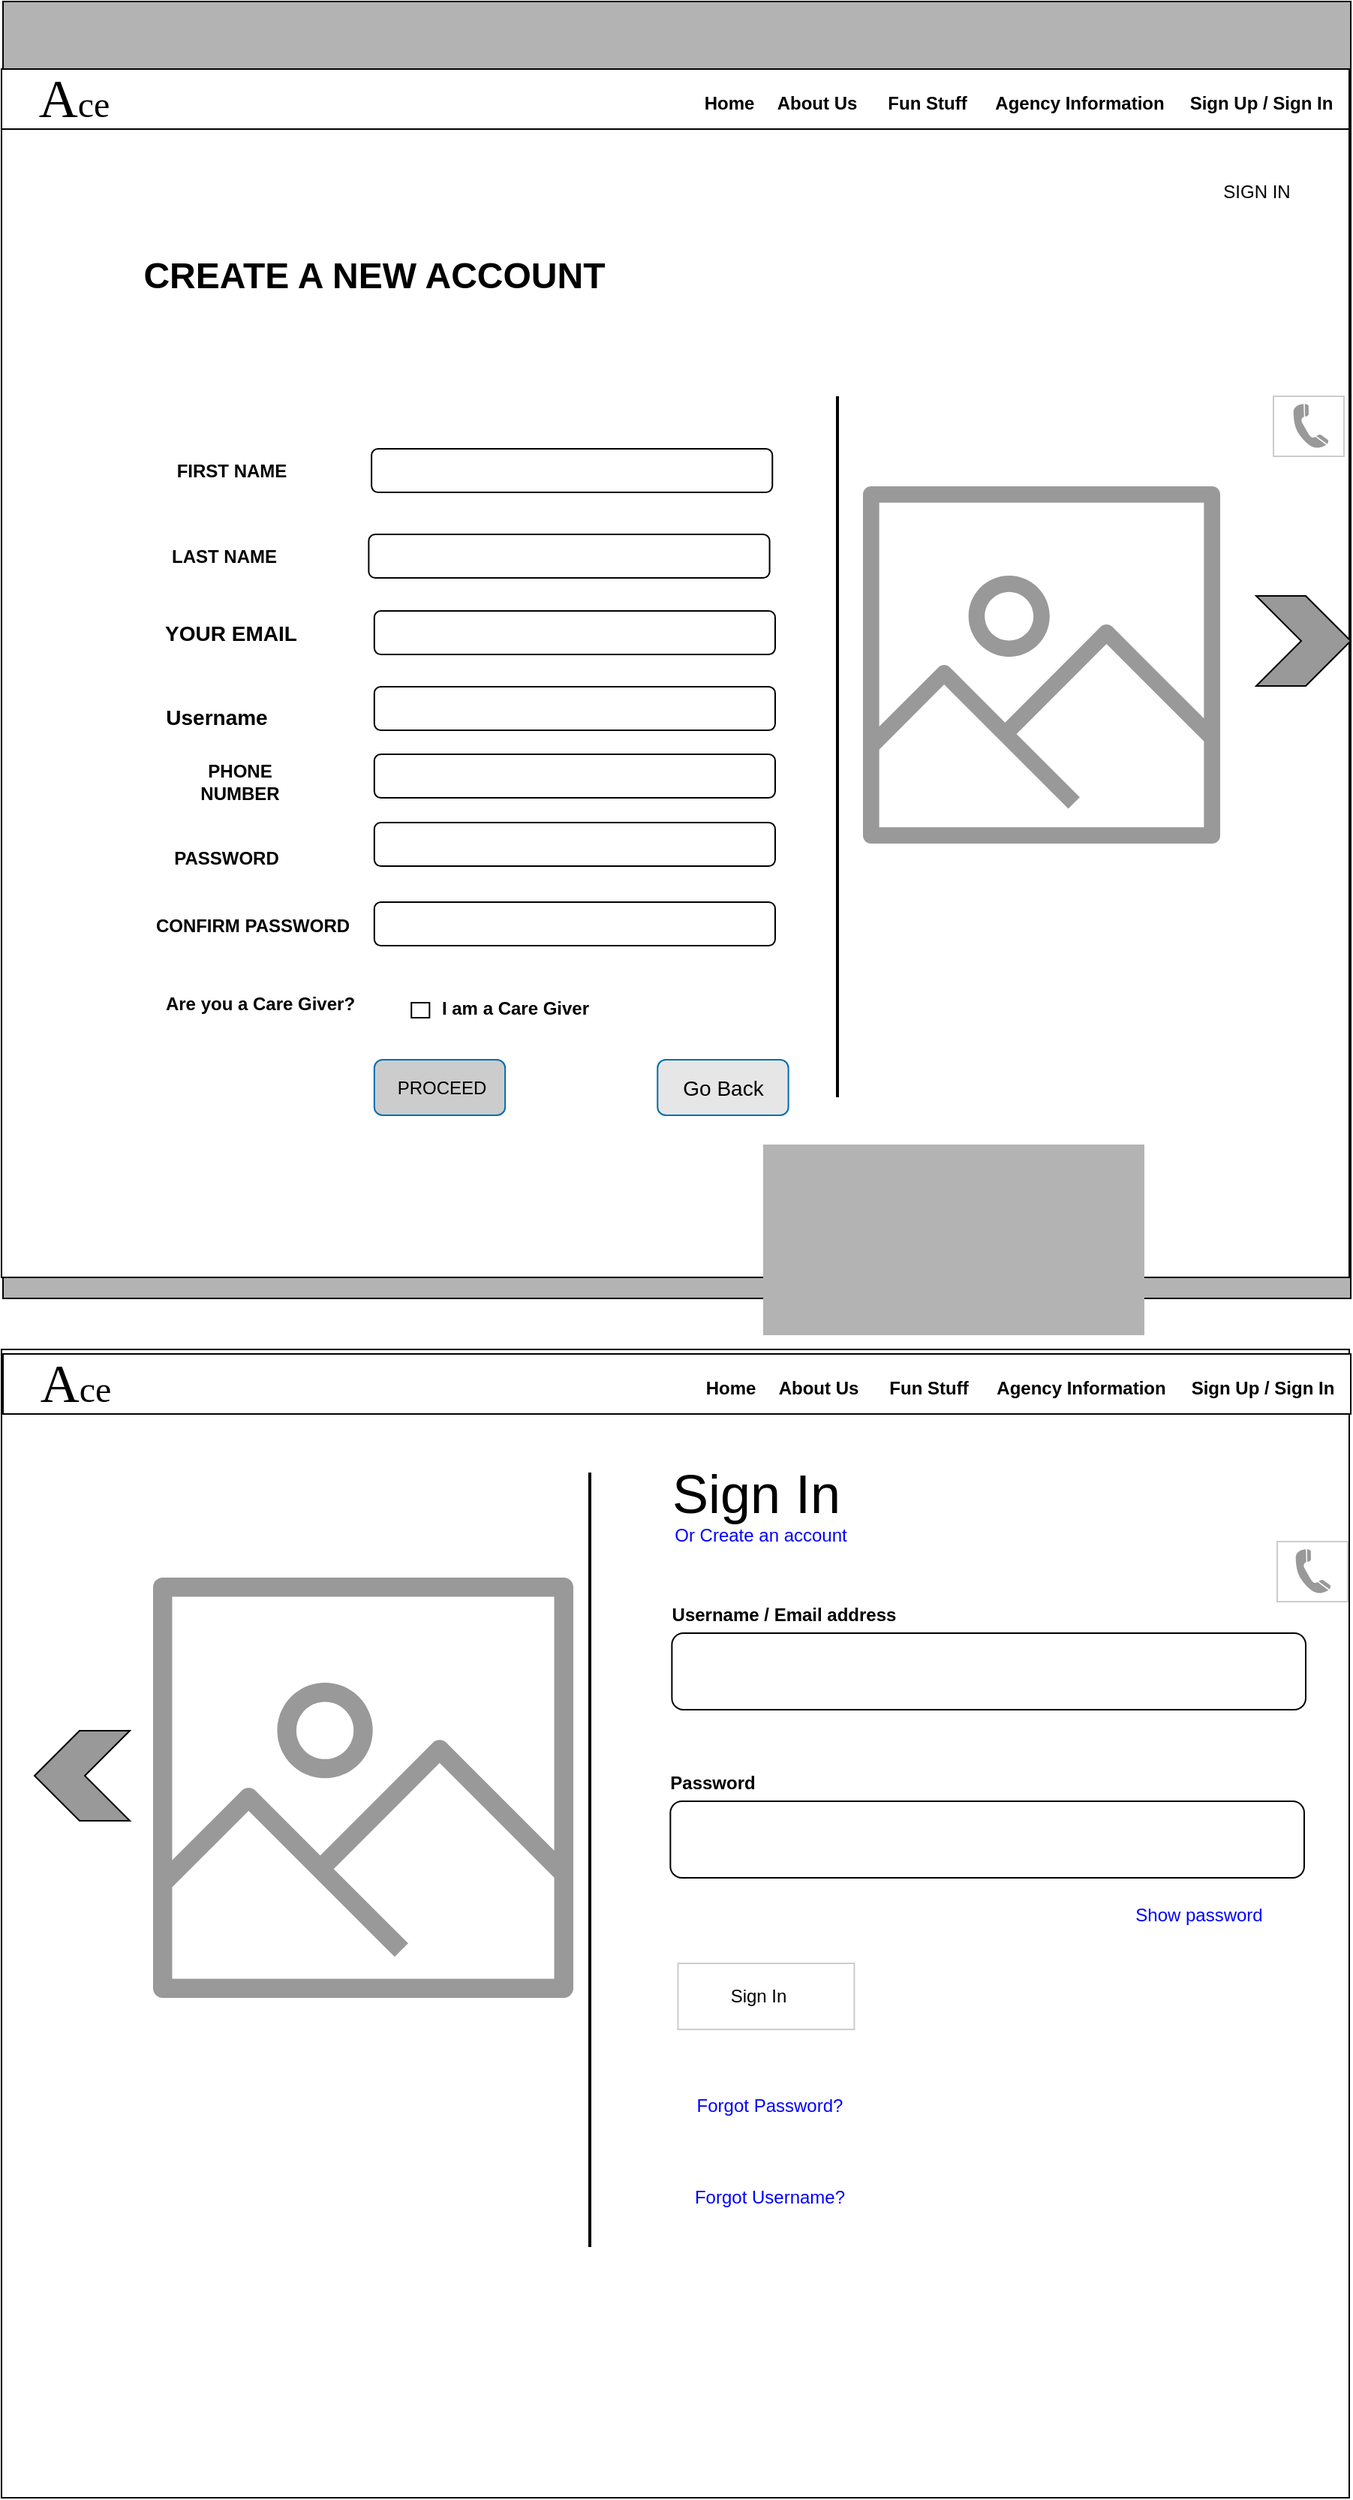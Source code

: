 <mxfile version="13.6.2" type="github">
  <diagram id="_t2A-_-KldA0Skmzdmog" name="Page-1">
    <mxGraphModel dx="1183" dy="1746" grid="0" gridSize="10" guides="1" tooltips="1" connect="1" arrows="1" fold="1" page="1" pageScale="1" pageWidth="850" pageHeight="1100" math="0" shadow="0">
      <root>
        <mxCell id="0" />
        <mxCell id="1" parent="0" />
        <mxCell id="kXg5C5y5iRPHgZZ98RsH-56" value="" style="rounded=0;whiteSpace=wrap;html=1;fillColor=#FFFFFF;" parent="1" vertex="1">
          <mxGeometry x="150" y="-172" width="898" height="765" as="geometry" />
        </mxCell>
        <mxCell id="kXg5C5y5iRPHgZZ98RsH-3" value="" style="rounded=0;whiteSpace=wrap;html=1;fillColor=#B3B3B3;" parent="1" vertex="1">
          <mxGeometry x="151" y="-1070" width="898" height="864" as="geometry" />
        </mxCell>
        <mxCell id="kXg5C5y5iRPHgZZ98RsH-5" value="" style="rounded=0;whiteSpace=wrap;html=1;fillColor=#FFFFFF;" parent="1" vertex="1">
          <mxGeometry x="150" y="-985" width="898" height="765" as="geometry" />
        </mxCell>
        <mxCell id="kXg5C5y5iRPHgZZ98RsH-45" value="SIGN IN" style="text;html=1;strokeColor=none;fillColor=none;align=center;verticalAlign=middle;whiteSpace=wrap;rounded=0;" parent="1" vertex="1">
          <mxGeometry x="960" y="-953.5" width="53" height="20" as="geometry" />
        </mxCell>
        <mxCell id="2BnCc7chY5cuEa0IheuL-11" value="" style="group" vertex="1" connectable="0" parent="1">
          <mxGeometry x="212" y="-897" width="750" height="569" as="geometry" />
        </mxCell>
        <mxCell id="kXg5C5y5iRPHgZZ98RsH-16" value="&lt;font style=&quot;font-size: 24px&quot;&gt;&lt;b&gt;CREATE A NEW ACCOUNT&lt;/b&gt;&lt;/font&gt;" style="text;html=1;strokeColor=none;fillColor=none;align=center;verticalAlign=middle;whiteSpace=wrap;rounded=0;" parent="2BnCc7chY5cuEa0IheuL-11" vertex="1">
          <mxGeometry width="372.81" height="20" as="geometry" />
        </mxCell>
        <mxCell id="kXg5C5y5iRPHgZZ98RsH-18" value="" style="rounded=1;whiteSpace=wrap;html=1;fillColor=#FFFFFF;" parent="2BnCc7chY5cuEa0IheuL-11" vertex="1">
          <mxGeometry x="184.55" y="125" width="267.088" height="29" as="geometry" />
        </mxCell>
        <mxCell id="kXg5C5y5iRPHgZZ98RsH-19" value="" style="rounded=1;whiteSpace=wrap;html=1;fillColor=#FFFFFF;" parent="2BnCc7chY5cuEa0IheuL-11" vertex="1">
          <mxGeometry x="182.696" y="182" width="267.088" height="29" as="geometry" />
        </mxCell>
        <mxCell id="kXg5C5y5iRPHgZZ98RsH-20" value="" style="rounded=1;whiteSpace=wrap;html=1;fillColor=#FFFFFF;" parent="2BnCc7chY5cuEa0IheuL-11" vertex="1">
          <mxGeometry x="186.405" y="233" width="267.088" height="29" as="geometry" />
        </mxCell>
        <mxCell id="kXg5C5y5iRPHgZZ98RsH-21" value="" style="rounded=1;whiteSpace=wrap;html=1;fillColor=#FFFFFF;" parent="2BnCc7chY5cuEa0IheuL-11" vertex="1">
          <mxGeometry x="186.405" y="328.5" width="267.088" height="29" as="geometry" />
        </mxCell>
        <mxCell id="kXg5C5y5iRPHgZZ98RsH-22" value="" style="rounded=1;whiteSpace=wrap;html=1;fillColor=#FFFFFF;" parent="2BnCc7chY5cuEa0IheuL-11" vertex="1">
          <mxGeometry x="186.405" y="374" width="267.088" height="29" as="geometry" />
        </mxCell>
        <mxCell id="kXg5C5y5iRPHgZZ98RsH-23" value="" style="rounded=1;whiteSpace=wrap;html=1;fillColor=#FFFFFF;" parent="2BnCc7chY5cuEa0IheuL-11" vertex="1">
          <mxGeometry x="186.405" y="427" width="267.088" height="29" as="geometry" />
        </mxCell>
        <mxCell id="kXg5C5y5iRPHgZZ98RsH-24" value="FIRST NAME" style="text;html=1;strokeColor=none;fillColor=none;align=center;verticalAlign=middle;whiteSpace=wrap;rounded=0;fontStyle=1" parent="2BnCc7chY5cuEa0IheuL-11" vertex="1">
          <mxGeometry x="30.604" y="129.25" width="121.488" height="20.5" as="geometry" />
        </mxCell>
        <mxCell id="kXg5C5y5iRPHgZZ98RsH-25" value="LAST NAME" style="text;html=1;strokeColor=none;fillColor=none;align=center;verticalAlign=middle;whiteSpace=wrap;rounded=0;fontStyle=1" parent="2BnCc7chY5cuEa0IheuL-11" vertex="1">
          <mxGeometry x="50.079" y="186.25" width="73.264" height="20.5" as="geometry" />
        </mxCell>
        <mxCell id="kXg5C5y5iRPHgZZ98RsH-26" value="&lt;font style=&quot;font-size: 14px&quot;&gt;YOUR EMAIL&lt;/font&gt;" style="text;html=1;strokeColor=none;fillColor=none;align=center;verticalAlign=middle;whiteSpace=wrap;rounded=0;fontStyle=1" parent="2BnCc7chY5cuEa0IheuL-11" vertex="1">
          <mxGeometry x="46.369" y="237.25" width="89.957" height="20.5" as="geometry" />
        </mxCell>
        <mxCell id="kXg5C5y5iRPHgZZ98RsH-27" value="PHONE NUMBER" style="text;html=1;strokeColor=none;fillColor=none;align=center;verticalAlign=middle;whiteSpace=wrap;rounded=0;fontStyle=1" parent="2BnCc7chY5cuEa0IheuL-11" vertex="1">
          <mxGeometry x="50.079" y="337" width="93.666" height="20.5" as="geometry" />
        </mxCell>
        <mxCell id="kXg5C5y5iRPHgZZ98RsH-28" value="PASSWORD" style="text;html=1;strokeColor=none;fillColor=none;align=center;verticalAlign=middle;whiteSpace=wrap;rounded=0;fontStyle=1" parent="2BnCc7chY5cuEa0IheuL-11" vertex="1">
          <mxGeometry x="50.079" y="388" width="76.046" height="20.5" as="geometry" />
        </mxCell>
        <mxCell id="kXg5C5y5iRPHgZZ98RsH-29" value="CONFIRM PASSWORD" style="text;html=1;strokeColor=none;fillColor=none;align=center;verticalAlign=middle;whiteSpace=wrap;rounded=0;fontStyle=1" parent="2BnCc7chY5cuEa0IheuL-11" vertex="1">
          <mxGeometry x="34" y="433" width="143.13" height="20.5" as="geometry" />
        </mxCell>
        <mxCell id="kXg5C5y5iRPHgZZ98RsH-33" value="" style="rounded=1;whiteSpace=wrap;html=1;fillColor=#FFFFFF;arcSize=0;" parent="2BnCc7chY5cuEa0IheuL-11" vertex="1">
          <mxGeometry x="211.115" y="494" width="12.056" height="10" as="geometry" />
        </mxCell>
        <mxCell id="kXg5C5y5iRPHgZZ98RsH-39" value="" style="rounded=1;whiteSpace=wrap;html=1;strokeColor=#006EAF;fontColor=#ffffff;fillColor=#CCCCCC;" parent="2BnCc7chY5cuEa0IheuL-11" vertex="1">
          <mxGeometry x="186.405" y="532" width="87.175" height="37" as="geometry" />
        </mxCell>
        <mxCell id="kXg5C5y5iRPHgZZ98RsH-40" value="PROCEED" style="text;html=1;strokeColor=none;fillColor=none;align=center;verticalAlign=middle;whiteSpace=wrap;rounded=0;" parent="2BnCc7chY5cuEa0IheuL-11" vertex="1">
          <mxGeometry x="213.299" y="540.5" width="37.096" height="20" as="geometry" />
        </mxCell>
        <mxCell id="jn8CqBZBCgoaTjJ1yERz-1" value="" style="rounded=1;whiteSpace=wrap;html=1;strokeColor=#006EAF;fontColor=#ffffff;fillColor=#E6E6E6;" parent="2BnCc7chY5cuEa0IheuL-11" vertex="1">
          <mxGeometry x="375.129" y="532" width="87.175" height="37" as="geometry" />
        </mxCell>
        <mxCell id="jn8CqBZBCgoaTjJ1yERz-2" value="&lt;font style=&quot;font-size: 14px&quot;&gt;Go Back&lt;/font&gt;" style="text;html=1;strokeColor=none;fillColor=none;align=center;verticalAlign=middle;whiteSpace=wrap;rounded=0;" parent="2BnCc7chY5cuEa0IheuL-11" vertex="1">
          <mxGeometry x="389.503" y="540.5" width="58.425" height="20" as="geometry" />
        </mxCell>
        <mxCell id="jn8CqBZBCgoaTjJ1yERz-3" value="&lt;font style=&quot;font-size: 14px&quot;&gt;Username&lt;/font&gt;" style="text;html=1;strokeColor=none;fillColor=none;align=center;verticalAlign=middle;whiteSpace=wrap;rounded=0;fontStyle=1" parent="2BnCc7chY5cuEa0IheuL-11" vertex="1">
          <mxGeometry x="39.878" y="294" width="83.465" height="20.5" as="geometry" />
        </mxCell>
        <mxCell id="jn8CqBZBCgoaTjJ1yERz-4" value="" style="rounded=1;whiteSpace=wrap;html=1;fillColor=#FFFFFF;" parent="2BnCc7chY5cuEa0IheuL-11" vertex="1">
          <mxGeometry x="186.405" y="283.5" width="267.088" height="29" as="geometry" />
        </mxCell>
        <mxCell id="2BnCc7chY5cuEa0IheuL-15" value="" style="outlineConnect=0;fontColor=#232F3E;gradientColor=none;strokeColor=none;dashed=0;verticalLabelPosition=bottom;verticalAlign=top;align=center;html=1;fontSize=12;fontStyle=0;aspect=fixed;pointerEvents=1;shape=mxgraph.aws4.container_registry_image;fillColor=#999999;" vertex="1" parent="2BnCc7chY5cuEa0IheuL-11">
          <mxGeometry x="512" y="150" width="238" height="238" as="geometry" />
        </mxCell>
        <mxCell id="2BnCc7chY5cuEa0IheuL-14" value="" style="line;strokeWidth=2;direction=south;html=1;" vertex="1" parent="1">
          <mxGeometry x="702" y="-807" width="10" height="467" as="geometry" />
        </mxCell>
        <mxCell id="2BnCc7chY5cuEa0IheuL-16" value="" style="html=1;shadow=0;dashed=0;align=center;verticalAlign=middle;shape=mxgraph.arrows2.arrow;dy=0;dx=30;notch=30;fillColor=#999999;" vertex="1" parent="1">
          <mxGeometry x="986" y="-674" width="63" height="60" as="geometry" />
        </mxCell>
        <mxCell id="2BnCc7chY5cuEa0IheuL-20" value="" style="group" vertex="1" connectable="0" parent="1">
          <mxGeometry x="542" y="-86" width="477" height="489" as="geometry" />
        </mxCell>
        <mxCell id="2BnCc7chY5cuEa0IheuL-21" value="&lt;font style=&quot;font-size: 36px&quot;&gt;Sign In&lt;/font&gt;" style="text;html=1;strokeColor=none;fillColor=none;align=center;verticalAlign=middle;whiteSpace=wrap;rounded=0;" vertex="1" parent="2BnCc7chY5cuEa0IheuL-20">
          <mxGeometry x="37" width="147.86" height="20" as="geometry" />
        </mxCell>
        <mxCell id="2BnCc7chY5cuEa0IheuL-22" value="" style="group" vertex="1" connectable="0" parent="2BnCc7chY5cuEa0IheuL-20">
          <mxGeometry x="25.318" y="28" width="451.682" height="461" as="geometry" />
        </mxCell>
        <mxCell id="2BnCc7chY5cuEa0IheuL-23" value="" style="rounded=1;whiteSpace=wrap;html=1;fillColor=#FFFFFF;" vertex="1" parent="2BnCc7chY5cuEa0IheuL-22">
          <mxGeometry x="29.369" y="75" width="422.312" height="51" as="geometry" />
        </mxCell>
        <mxCell id="2BnCc7chY5cuEa0IheuL-24" value="&lt;font color=&quot;#0000ff&quot;&gt;Or Create an account&lt;/font&gt;" style="text;html=1;strokeColor=none;fillColor=none;align=center;verticalAlign=middle;whiteSpace=wrap;rounded=0;" vertex="1" parent="2BnCc7chY5cuEa0IheuL-22">
          <mxGeometry x="22.28" width="131.656" height="20" as="geometry" />
        </mxCell>
        <mxCell id="2BnCc7chY5cuEa0IheuL-25" value="&lt;b&gt;Username / Email address&lt;/b&gt;" style="text;html=1;strokeColor=none;fillColor=none;align=center;verticalAlign=middle;whiteSpace=wrap;rounded=0;" vertex="1" parent="2BnCc7chY5cuEa0IheuL-22">
          <mxGeometry y="53" width="208.624" height="20" as="geometry" />
        </mxCell>
        <mxCell id="2BnCc7chY5cuEa0IheuL-26" value="" style="rounded=1;whiteSpace=wrap;html=1;fillColor=#FFFFFF;" vertex="1" parent="2BnCc7chY5cuEa0IheuL-22">
          <mxGeometry x="28.357" y="187" width="422.312" height="51" as="geometry" />
        </mxCell>
        <mxCell id="2BnCc7chY5cuEa0IheuL-27" value="&lt;b&gt;Password&lt;/b&gt;" style="text;html=1;strokeColor=none;fillColor=none;align=center;verticalAlign=middle;whiteSpace=wrap;rounded=0;" vertex="1" parent="2BnCc7chY5cuEa0IheuL-22">
          <mxGeometry x="29.369" y="165" width="53.675" height="20" as="geometry" />
        </mxCell>
        <mxCell id="2BnCc7chY5cuEa0IheuL-28" value="" style="rounded=0;whiteSpace=wrap;html=1;fontColor=#ffffff;strokeColor=#CCCCCC;" vertex="1" parent="2BnCc7chY5cuEa0IheuL-22">
          <mxGeometry x="33.42" y="295" width="117.478" height="44" as="geometry" />
        </mxCell>
        <mxCell id="2BnCc7chY5cuEa0IheuL-29" value="Sign In" style="text;html=1;strokeColor=none;fillColor=none;align=center;verticalAlign=middle;whiteSpace=wrap;rounded=0;" vertex="1" parent="2BnCc7chY5cuEa0IheuL-22">
          <mxGeometry x="53.675" y="307" width="66.841" height="20" as="geometry" />
        </mxCell>
        <mxCell id="2BnCc7chY5cuEa0IheuL-30" value="&lt;font color=&quot;#0000ff&quot;&gt;Forgot Username?&lt;/font&gt;" style="text;html=1;strokeColor=none;fillColor=none;align=center;verticalAlign=middle;whiteSpace=wrap;rounded=0;" vertex="1" parent="2BnCc7chY5cuEa0IheuL-22">
          <mxGeometry x="28.357" y="441" width="131.656" height="20" as="geometry" />
        </mxCell>
        <mxCell id="2BnCc7chY5cuEa0IheuL-31" value="&lt;font color=&quot;#0000ff&quot;&gt;Forgot Password?&lt;/font&gt;" style="text;html=1;strokeColor=none;fillColor=none;align=center;verticalAlign=middle;whiteSpace=wrap;rounded=0;" vertex="1" parent="2BnCc7chY5cuEa0IheuL-22">
          <mxGeometry x="28.357" y="380" width="131.656" height="20" as="geometry" />
        </mxCell>
        <mxCell id="2BnCc7chY5cuEa0IheuL-32" value="&lt;font color=&quot;#0000ff&quot;&gt;Show password&lt;/font&gt;" style="text;html=1;strokeColor=none;fillColor=none;align=center;verticalAlign=middle;whiteSpace=wrap;rounded=0;" vertex="1" parent="2BnCc7chY5cuEa0IheuL-22">
          <mxGeometry x="314.962" y="253" width="131.656" height="20" as="geometry" />
        </mxCell>
        <mxCell id="2BnCc7chY5cuEa0IheuL-33" value="" style="line;strokeWidth=2;direction=south;html=1;" vertex="1" parent="1">
          <mxGeometry x="537" y="-90" width="10" height="516" as="geometry" />
        </mxCell>
        <mxCell id="2BnCc7chY5cuEa0IheuL-58" value="" style="outlineConnect=0;fontColor=#232F3E;gradientColor=none;strokeColor=none;dashed=0;verticalLabelPosition=bottom;verticalAlign=top;align=center;html=1;fontSize=12;fontStyle=0;aspect=fixed;pointerEvents=1;shape=mxgraph.aws4.container_registry_image;fillColor=#999999;" vertex="1" parent="1">
          <mxGeometry x="251" y="-20" width="280" height="280" as="geometry" />
        </mxCell>
        <mxCell id="2BnCc7chY5cuEa0IheuL-59" value="" style="html=1;shadow=0;dashed=0;align=center;verticalAlign=middle;shape=mxgraph.arrows2.arrow;dy=0;dx=30;notch=30;fillColor=#999999;direction=west;" vertex="1" parent="1">
          <mxGeometry x="172" y="82" width="63.5" height="60" as="geometry" />
        </mxCell>
        <mxCell id="2BnCc7chY5cuEa0IheuL-60" value="" style="group" vertex="1" connectable="0" parent="1">
          <mxGeometry x="150" y="-1025" width="898" height="40" as="geometry" />
        </mxCell>
        <mxCell id="2BnCc7chY5cuEa0IheuL-1" value="" style="group" vertex="1" connectable="0" parent="2BnCc7chY5cuEa0IheuL-60">
          <mxGeometry width="898" height="40" as="geometry" />
        </mxCell>
        <mxCell id="kXg5C5y5iRPHgZZ98RsH-46" value="" style="rounded=0;whiteSpace=wrap;html=1;fillColor=#FFFFFF;" parent="2BnCc7chY5cuEa0IheuL-1" vertex="1">
          <mxGeometry width="898" height="40" as="geometry" />
        </mxCell>
        <mxCell id="kXg5C5y5iRPHgZZ98RsH-49" value="&lt;font style=&quot;font-size: 12px&quot;&gt;&lt;b&gt;Home&lt;/b&gt;&lt;/font&gt;" style="text;html=1;strokeColor=none;fillColor=none;align=center;verticalAlign=middle;whiteSpace=wrap;rounded=0;" parent="2BnCc7chY5cuEa0IheuL-1" vertex="1">
          <mxGeometry x="465" y="13" width="40" height="20" as="geometry" />
        </mxCell>
        <mxCell id="kXg5C5y5iRPHgZZ98RsH-50" value="&lt;font style=&quot;font-size: 12px&quot;&gt;&lt;b&gt;About Us&lt;/b&gt;&lt;/font&gt;" style="text;html=1;strokeColor=none;fillColor=none;align=center;verticalAlign=middle;whiteSpace=wrap;rounded=0;" parent="2BnCc7chY5cuEa0IheuL-1" vertex="1">
          <mxGeometry x="511" y="13" width="65" height="20" as="geometry" />
        </mxCell>
        <mxCell id="kXg5C5y5iRPHgZZ98RsH-51" value="&lt;font style=&quot;font-size: 12px&quot;&gt;&lt;b&gt;Fun Stuff&lt;/b&gt;&lt;/font&gt;" style="text;html=1;strokeColor=none;fillColor=none;align=center;verticalAlign=middle;whiteSpace=wrap;rounded=0;" parent="2BnCc7chY5cuEa0IheuL-1" vertex="1">
          <mxGeometry x="588" y="13" width="58" height="20" as="geometry" />
        </mxCell>
        <mxCell id="kXg5C5y5iRPHgZZ98RsH-52" value="&lt;b&gt;Agency Information&lt;/b&gt;" style="text;html=1;strokeColor=none;fillColor=none;align=center;verticalAlign=middle;whiteSpace=wrap;rounded=0;" parent="2BnCc7chY5cuEa0IheuL-1" vertex="1">
          <mxGeometry x="651" y="13" width="135" height="20" as="geometry" />
        </mxCell>
        <mxCell id="kXg5C5y5iRPHgZZ98RsH-53" value="&lt;b&gt;Sign Up / Sign In&lt;/b&gt;" style="text;html=1;strokeColor=none;fillColor=none;align=center;verticalAlign=middle;whiteSpace=wrap;rounded=0;" parent="2BnCc7chY5cuEa0IheuL-1" vertex="1">
          <mxGeometry x="786" y="13" width="107" height="20" as="geometry" />
        </mxCell>
        <mxCell id="kXg5C5y5iRPHgZZ98RsH-57" value="&lt;font style=&quot;font-size: 36px&quot; face=&quot;Georgia&quot;&gt;A&lt;/font&gt;&lt;font style=&quot;font-size: 24px&quot; face=&quot;Georgia&quot;&gt;ce&lt;/font&gt;" style="text;html=1;strokeColor=none;fillColor=none;align=center;verticalAlign=middle;whiteSpace=wrap;rounded=0;" parent="2BnCc7chY5cuEa0IheuL-1" vertex="1">
          <mxGeometry x="28" y="1" width="41" height="38" as="geometry" />
        </mxCell>
        <mxCell id="kXg5C5y5iRPHgZZ98RsH-55" style="edgeStyle=orthogonalEdgeStyle;rounded=0;orthogonalLoop=1;jettySize=auto;html=1;exitX=0.5;exitY=1;exitDx=0;exitDy=0;" parent="2BnCc7chY5cuEa0IheuL-1" source="kXg5C5y5iRPHgZZ98RsH-51" target="kXg5C5y5iRPHgZZ98RsH-51" edge="1">
          <mxGeometry relative="1" as="geometry" />
        </mxCell>
        <mxCell id="2BnCc7chY5cuEa0IheuL-61" value="" style="group" vertex="1" connectable="0" parent="1">
          <mxGeometry x="151" y="-169" width="898" height="40" as="geometry" />
        </mxCell>
        <mxCell id="2BnCc7chY5cuEa0IheuL-62" value="" style="group" vertex="1" connectable="0" parent="2BnCc7chY5cuEa0IheuL-61">
          <mxGeometry width="898" height="40" as="geometry" />
        </mxCell>
        <mxCell id="2BnCc7chY5cuEa0IheuL-63" value="" style="rounded=0;whiteSpace=wrap;html=1;fillColor=#FFFFFF;" vertex="1" parent="2BnCc7chY5cuEa0IheuL-62">
          <mxGeometry width="898" height="40" as="geometry" />
        </mxCell>
        <mxCell id="2BnCc7chY5cuEa0IheuL-64" value="&lt;font style=&quot;font-size: 12px&quot;&gt;&lt;b&gt;Home&lt;/b&gt;&lt;/font&gt;" style="text;html=1;strokeColor=none;fillColor=none;align=center;verticalAlign=middle;whiteSpace=wrap;rounded=0;" vertex="1" parent="2BnCc7chY5cuEa0IheuL-62">
          <mxGeometry x="465" y="13" width="40" height="20" as="geometry" />
        </mxCell>
        <mxCell id="2BnCc7chY5cuEa0IheuL-65" value="&lt;font style=&quot;font-size: 12px&quot;&gt;&lt;b&gt;About Us&lt;/b&gt;&lt;/font&gt;" style="text;html=1;strokeColor=none;fillColor=none;align=center;verticalAlign=middle;whiteSpace=wrap;rounded=0;" vertex="1" parent="2BnCc7chY5cuEa0IheuL-62">
          <mxGeometry x="511" y="13" width="65" height="20" as="geometry" />
        </mxCell>
        <mxCell id="2BnCc7chY5cuEa0IheuL-66" value="&lt;font style=&quot;font-size: 12px&quot;&gt;&lt;b&gt;Fun Stuff&lt;/b&gt;&lt;/font&gt;" style="text;html=1;strokeColor=none;fillColor=none;align=center;verticalAlign=middle;whiteSpace=wrap;rounded=0;" vertex="1" parent="2BnCc7chY5cuEa0IheuL-62">
          <mxGeometry x="588" y="13" width="58" height="20" as="geometry" />
        </mxCell>
        <mxCell id="2BnCc7chY5cuEa0IheuL-67" value="&lt;b&gt;Agency Information&lt;/b&gt;" style="text;html=1;strokeColor=none;fillColor=none;align=center;verticalAlign=middle;whiteSpace=wrap;rounded=0;" vertex="1" parent="2BnCc7chY5cuEa0IheuL-62">
          <mxGeometry x="651" y="13" width="135" height="20" as="geometry" />
        </mxCell>
        <mxCell id="2BnCc7chY5cuEa0IheuL-68" value="&lt;b&gt;Sign Up / Sign In&lt;/b&gt;" style="text;html=1;strokeColor=none;fillColor=none;align=center;verticalAlign=middle;whiteSpace=wrap;rounded=0;" vertex="1" parent="2BnCc7chY5cuEa0IheuL-62">
          <mxGeometry x="786" y="13" width="107" height="20" as="geometry" />
        </mxCell>
        <mxCell id="2BnCc7chY5cuEa0IheuL-69" value="&lt;font style=&quot;font-size: 36px&quot; face=&quot;Georgia&quot;&gt;A&lt;/font&gt;&lt;font style=&quot;font-size: 24px&quot; face=&quot;Georgia&quot;&gt;ce&lt;/font&gt;" style="text;html=1;strokeColor=none;fillColor=none;align=center;verticalAlign=middle;whiteSpace=wrap;rounded=0;" vertex="1" parent="2BnCc7chY5cuEa0IheuL-62">
          <mxGeometry x="28" y="1" width="41" height="38" as="geometry" />
        </mxCell>
        <mxCell id="2BnCc7chY5cuEa0IheuL-70" style="edgeStyle=orthogonalEdgeStyle;rounded=0;orthogonalLoop=1;jettySize=auto;html=1;exitX=0.5;exitY=1;exitDx=0;exitDy=0;" edge="1" parent="2BnCc7chY5cuEa0IheuL-62" source="2BnCc7chY5cuEa0IheuL-66" target="2BnCc7chY5cuEa0IheuL-66">
          <mxGeometry relative="1" as="geometry" />
        </mxCell>
        <mxCell id="2BnCc7chY5cuEa0IheuL-71" value="I am a Care Giver" style="text;html=1;strokeColor=none;fillColor=none;align=center;verticalAlign=middle;whiteSpace=wrap;rounded=0;fontStyle=1" vertex="1" parent="1">
          <mxGeometry x="421" y="-409" width="143.13" height="20.5" as="geometry" />
        </mxCell>
        <mxCell id="2BnCc7chY5cuEa0IheuL-73" value="Are you a Care Giver?" style="text;html=1;strokeColor=none;fillColor=none;align=center;verticalAlign=middle;whiteSpace=wrap;rounded=0;fontStyle=1" vertex="1" parent="1">
          <mxGeometry x="251" y="-412" width="143.13" height="20.5" as="geometry" />
        </mxCell>
        <mxCell id="2BnCc7chY5cuEa0IheuL-76" value="" style="group" vertex="1" connectable="0" parent="1">
          <mxGeometry x="997.5" y="-807" width="47" height="40" as="geometry" />
        </mxCell>
        <mxCell id="2BnCc7chY5cuEa0IheuL-77" value="" style="rounded=0;whiteSpace=wrap;html=1;fontColor=#CCCCCC;strokeColor=#CCCCCC;" vertex="1" parent="2BnCc7chY5cuEa0IheuL-76">
          <mxGeometry width="47" height="40" as="geometry" />
        </mxCell>
        <mxCell id="2BnCc7chY5cuEa0IheuL-78" value="" style="shape=mxgraph.signs.tech.telephone_3;html=1;strokeColor=none;verticalLabelPosition=bottom;verticalAlign=top;align=center;fontColor=#CCCCCC;fillColor=#999999;" vertex="1" parent="2BnCc7chY5cuEa0IheuL-76">
          <mxGeometry x="13.25" y="5" width="23.5" height="30" as="geometry" />
        </mxCell>
        <mxCell id="2BnCc7chY5cuEa0IheuL-79" value="" style="group" vertex="1" connectable="0" parent="1">
          <mxGeometry x="992" y="-44" width="47" height="40" as="geometry" />
        </mxCell>
        <mxCell id="2BnCc7chY5cuEa0IheuL-80" value="" style="rounded=0;whiteSpace=wrap;html=1;fontColor=#CCCCCC;strokeColor=#CCCCCC;" vertex="1" parent="2BnCc7chY5cuEa0IheuL-79">
          <mxGeometry x="8" width="47" height="40" as="geometry" />
        </mxCell>
        <mxCell id="2BnCc7chY5cuEa0IheuL-81" value="" style="shape=mxgraph.signs.tech.telephone_3;html=1;strokeColor=none;verticalLabelPosition=bottom;verticalAlign=top;align=center;fontColor=#CCCCCC;fillColor=#999999;" vertex="1" parent="2BnCc7chY5cuEa0IheuL-79">
          <mxGeometry x="20.25" y="5" width="23.5" height="30" as="geometry" />
        </mxCell>
      </root>
    </mxGraphModel>
  </diagram>
</mxfile>
